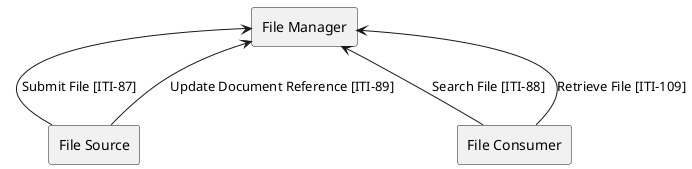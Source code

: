 @startuml
agent "File Source" as Source
agent "File Consumer" as Consumer
agent "File Manager" as Manager
Source -right-> Manager : "Update Document Reference [ITI-89]"
Source -up->Manager : "Submit File [ITI-87]"
Consumer -left->Manager : "Search File [ITI-88]"
Consumer -up-> Manager : "Retrieve File [ITI-109]"
@enduml